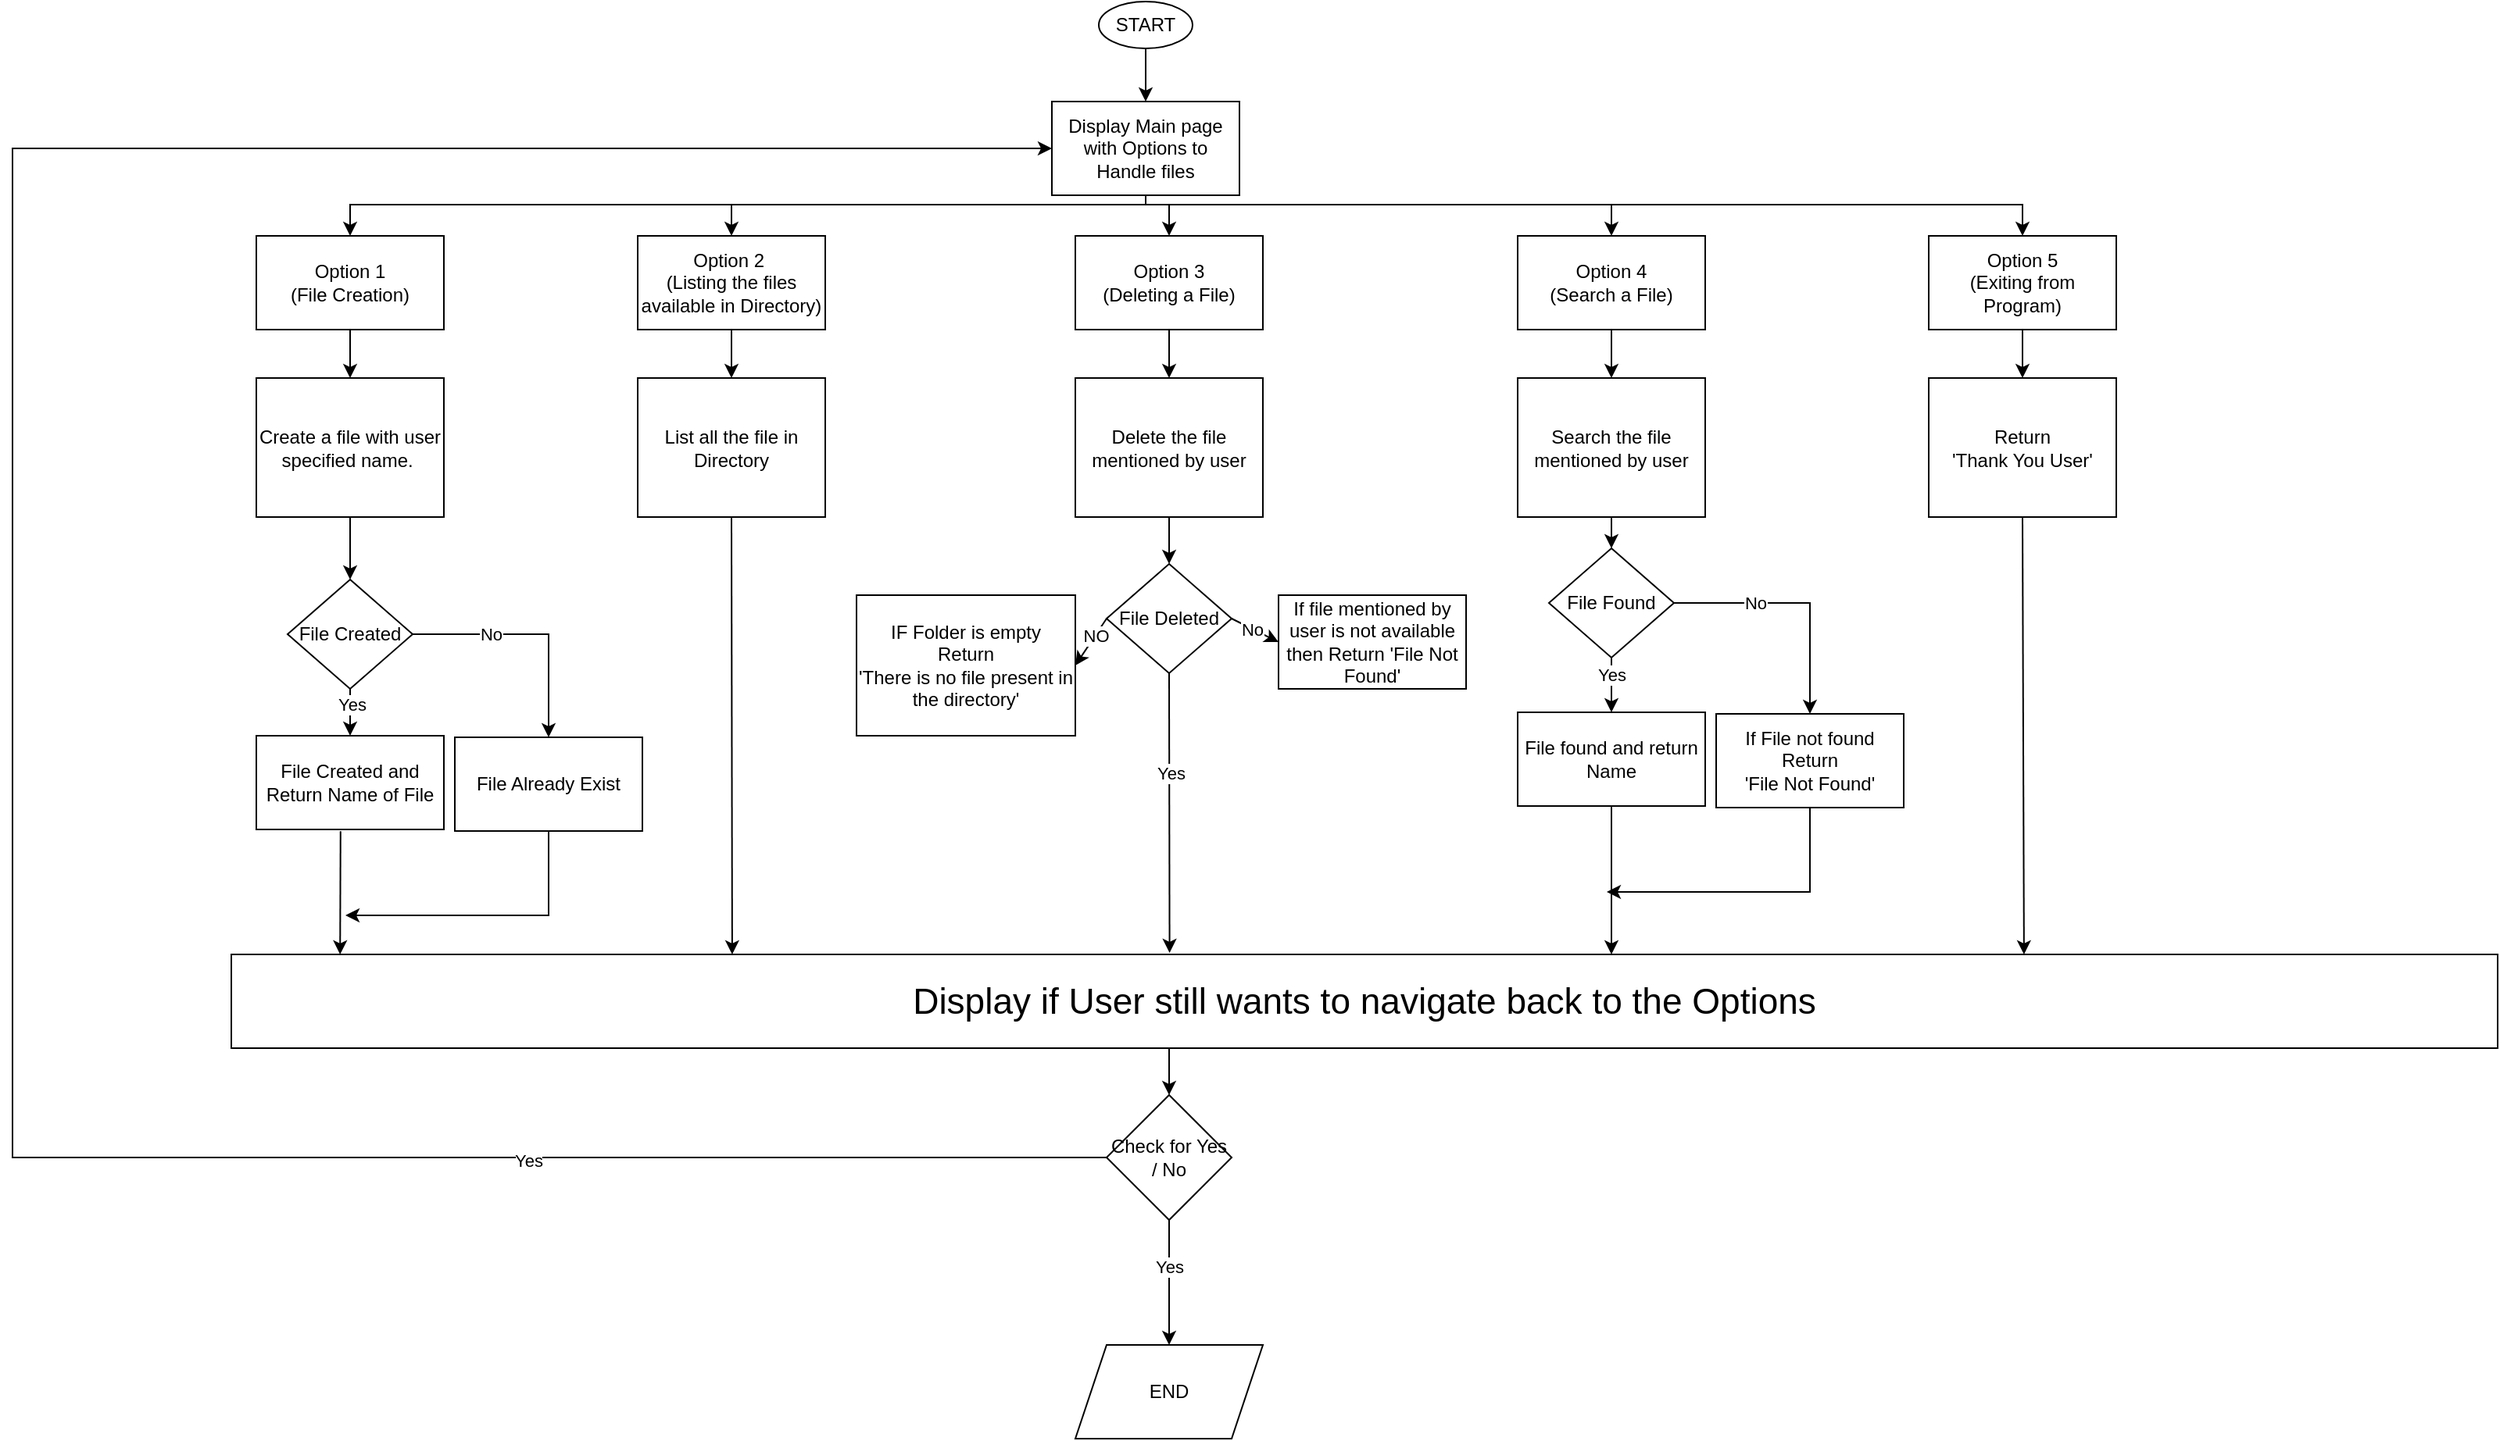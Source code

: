 <mxfile version="21.2.1" type="device">
  <diagram name="Page-1" id="0PzBwJjYfiyoQTt9ITAM">
    <mxGraphModel dx="2801" dy="1260" grid="1" gridSize="10" guides="1" tooltips="1" connect="1" arrows="1" fold="1" page="1" pageScale="1" pageWidth="850" pageHeight="1100" math="0" shadow="0">
      <root>
        <mxCell id="0" />
        <mxCell id="1" parent="0" />
        <mxCell id="j_E8h0pjvMGOHepzt0uf-3" value="" style="edgeStyle=orthogonalEdgeStyle;rounded=0;orthogonalLoop=1;jettySize=auto;html=1;" parent="1" source="j_E8h0pjvMGOHepzt0uf-1" target="j_E8h0pjvMGOHepzt0uf-2" edge="1">
          <mxGeometry relative="1" as="geometry" />
        </mxCell>
        <mxCell id="j_E8h0pjvMGOHepzt0uf-1" value="START" style="ellipse;whiteSpace=wrap;html=1;" parent="1" vertex="1">
          <mxGeometry x="395" y="30" width="60" height="30" as="geometry" />
        </mxCell>
        <mxCell id="j_E8h0pjvMGOHepzt0uf-2" value="Display Main page with Options to Handle files" style="whiteSpace=wrap;html=1;" parent="1" vertex="1">
          <mxGeometry x="365" y="94" width="120" height="60" as="geometry" />
        </mxCell>
        <mxCell id="j_E8h0pjvMGOHepzt0uf-4" value="Option 1 &lt;br&gt;(File Creation)" style="rounded=0;whiteSpace=wrap;html=1;" parent="1" vertex="1">
          <mxGeometry x="-144" y="180" width="120" height="60" as="geometry" />
        </mxCell>
        <mxCell id="j_E8h0pjvMGOHepzt0uf-18" style="edgeStyle=orthogonalEdgeStyle;rounded=0;orthogonalLoop=1;jettySize=auto;html=1;entryX=0.5;entryY=0;entryDx=0;entryDy=0;" parent="1" source="j_E8h0pjvMGOHepzt0uf-5" target="j_E8h0pjvMGOHepzt0uf-17" edge="1">
          <mxGeometry relative="1" as="geometry" />
        </mxCell>
        <mxCell id="j_E8h0pjvMGOHepzt0uf-5" value="Option 2&amp;nbsp;&lt;br&gt;(Listing the files available in Directory)" style="rounded=0;whiteSpace=wrap;html=1;" parent="1" vertex="1">
          <mxGeometry x="100" y="180" width="120" height="60" as="geometry" />
        </mxCell>
        <mxCell id="j_E8h0pjvMGOHepzt0uf-21" style="edgeStyle=orthogonalEdgeStyle;rounded=0;orthogonalLoop=1;jettySize=auto;html=1;entryX=0.5;entryY=0;entryDx=0;entryDy=0;" parent="1" source="j_E8h0pjvMGOHepzt0uf-6" target="j_E8h0pjvMGOHepzt0uf-19" edge="1">
          <mxGeometry relative="1" as="geometry" />
        </mxCell>
        <mxCell id="j_E8h0pjvMGOHepzt0uf-6" value="Option 3&lt;br&gt;(Deleting a File)" style="rounded=0;whiteSpace=wrap;html=1;" parent="1" vertex="1">
          <mxGeometry x="380" y="180" width="120" height="60" as="geometry" />
        </mxCell>
        <mxCell id="j_E8h0pjvMGOHepzt0uf-22" style="edgeStyle=orthogonalEdgeStyle;rounded=0;orthogonalLoop=1;jettySize=auto;html=1;entryX=0.5;entryY=0;entryDx=0;entryDy=0;" parent="1" source="j_E8h0pjvMGOHepzt0uf-7" target="j_E8h0pjvMGOHepzt0uf-20" edge="1">
          <mxGeometry relative="1" as="geometry" />
        </mxCell>
        <mxCell id="j_E8h0pjvMGOHepzt0uf-7" value="Option 4&lt;br&gt;(Search a File)" style="rounded=0;whiteSpace=wrap;html=1;" parent="1" vertex="1">
          <mxGeometry x="663" y="180" width="120" height="60" as="geometry" />
        </mxCell>
        <mxCell id="j_E8h0pjvMGOHepzt0uf-8" value="Option 5&lt;br&gt;(Exiting from Program)" style="rounded=0;whiteSpace=wrap;html=1;" parent="1" vertex="1">
          <mxGeometry x="926" y="180" width="120" height="60" as="geometry" />
        </mxCell>
        <mxCell id="j_E8h0pjvMGOHepzt0uf-9" value="" style="endArrow=classic;html=1;rounded=0;exitX=0.5;exitY=1;exitDx=0;exitDy=0;entryX=0.5;entryY=0;entryDx=0;entryDy=0;" parent="1" source="j_E8h0pjvMGOHepzt0uf-2" target="j_E8h0pjvMGOHepzt0uf-4" edge="1">
          <mxGeometry width="50" height="50" relative="1" as="geometry">
            <mxPoint x="400" y="200" as="sourcePoint" />
            <mxPoint x="450" y="150" as="targetPoint" />
            <Array as="points">
              <mxPoint x="425" y="160" />
              <mxPoint x="300" y="160" />
              <mxPoint x="-84" y="160" />
            </Array>
          </mxGeometry>
        </mxCell>
        <mxCell id="j_E8h0pjvMGOHepzt0uf-11" value="" style="endArrow=classic;html=1;rounded=0;entryX=0.5;entryY=0;entryDx=0;entryDy=0;" parent="1" target="j_E8h0pjvMGOHepzt0uf-5" edge="1">
          <mxGeometry width="50" height="50" relative="1" as="geometry">
            <mxPoint x="160" y="160" as="sourcePoint" />
            <mxPoint x="280" y="160" as="targetPoint" />
          </mxGeometry>
        </mxCell>
        <mxCell id="j_E8h0pjvMGOHepzt0uf-12" value="" style="endArrow=classic;html=1;rounded=0;entryX=0.5;entryY=0;entryDx=0;entryDy=0;" parent="1" target="j_E8h0pjvMGOHepzt0uf-8" edge="1">
          <mxGeometry width="50" height="50" relative="1" as="geometry">
            <mxPoint x="425" y="160" as="sourcePoint" />
            <mxPoint x="495" y="160" as="targetPoint" />
            <Array as="points">
              <mxPoint x="700" y="160" />
              <mxPoint x="853" y="160" />
              <mxPoint x="986" y="160" />
            </Array>
          </mxGeometry>
        </mxCell>
        <mxCell id="j_E8h0pjvMGOHepzt0uf-13" value="" style="endArrow=classic;html=1;rounded=0;entryX=0.5;entryY=0;entryDx=0;entryDy=0;" parent="1" target="j_E8h0pjvMGOHepzt0uf-7" edge="1">
          <mxGeometry width="50" height="50" relative="1" as="geometry">
            <mxPoint x="723" y="160" as="sourcePoint" />
            <mxPoint x="783" y="160" as="targetPoint" />
          </mxGeometry>
        </mxCell>
        <mxCell id="j_E8h0pjvMGOHepzt0uf-14" value="" style="endArrow=classic;html=1;rounded=0;entryX=0.5;entryY=0;entryDx=0;entryDy=0;" parent="1" target="j_E8h0pjvMGOHepzt0uf-6" edge="1">
          <mxGeometry width="50" height="50" relative="1" as="geometry">
            <mxPoint x="440" y="160" as="sourcePoint" />
            <mxPoint x="500" y="160" as="targetPoint" />
          </mxGeometry>
        </mxCell>
        <mxCell id="j_E8h0pjvMGOHepzt0uf-15" value="" style="endArrow=classic;html=1;rounded=0;exitX=0.5;exitY=1;exitDx=0;exitDy=0;" parent="1" source="j_E8h0pjvMGOHepzt0uf-4" target="j_E8h0pjvMGOHepzt0uf-16" edge="1">
          <mxGeometry width="50" height="50" relative="1" as="geometry">
            <mxPoint x="186" y="250" as="sourcePoint" />
            <mxPoint x="-84" y="270" as="targetPoint" />
          </mxGeometry>
        </mxCell>
        <mxCell id="j_E8h0pjvMGOHepzt0uf-16" value="Create a file with user specified name.&amp;nbsp;" style="rounded=0;whiteSpace=wrap;html=1;" parent="1" vertex="1">
          <mxGeometry x="-144" y="271" width="120" height="89" as="geometry" />
        </mxCell>
        <mxCell id="j_E8h0pjvMGOHepzt0uf-17" value="List all the file in Directory" style="rounded=0;whiteSpace=wrap;html=1;" parent="1" vertex="1">
          <mxGeometry x="100" y="271" width="120" height="89" as="geometry" />
        </mxCell>
        <mxCell id="j_E8h0pjvMGOHepzt0uf-24" value="" style="edgeStyle=orthogonalEdgeStyle;rounded=0;orthogonalLoop=1;jettySize=auto;html=1;" parent="1" source="j_E8h0pjvMGOHepzt0uf-19" target="j_E8h0pjvMGOHepzt0uf-23" edge="1">
          <mxGeometry relative="1" as="geometry" />
        </mxCell>
        <mxCell id="j_E8h0pjvMGOHepzt0uf-19" value="Delete the file mentioned by user" style="rounded=0;whiteSpace=wrap;html=1;" parent="1" vertex="1">
          <mxGeometry x="380" y="271" width="120" height="89" as="geometry" />
        </mxCell>
        <mxCell id="j_E8h0pjvMGOHepzt0uf-20" value="Search the file mentioned by user" style="rounded=0;whiteSpace=wrap;html=1;" parent="1" vertex="1">
          <mxGeometry x="663" y="271" width="120" height="89" as="geometry" />
        </mxCell>
        <mxCell id="j_E8h0pjvMGOHepzt0uf-23" value="File Deleted" style="rhombus;whiteSpace=wrap;html=1;rounded=0;" parent="1" vertex="1">
          <mxGeometry x="400" y="390" width="80" height="70" as="geometry" />
        </mxCell>
        <mxCell id="zeBKANvQN0QYrE5DoDoM-1" value="IF Folder is empty&lt;br&gt;Return&lt;br&gt;&#39;There is no file present in the directory&#39;" style="rounded=0;whiteSpace=wrap;html=1;" vertex="1" parent="1">
          <mxGeometry x="240" y="410" width="140" height="90" as="geometry" />
        </mxCell>
        <mxCell id="zeBKANvQN0QYrE5DoDoM-3" value="If file mentioned by user is not available then Return &#39;File Not Found&#39;" style="rounded=0;whiteSpace=wrap;html=1;" vertex="1" parent="1">
          <mxGeometry x="510" y="410" width="120" height="60" as="geometry" />
        </mxCell>
        <mxCell id="zeBKANvQN0QYrE5DoDoM-4" value="" style="endArrow=classic;html=1;rounded=0;exitX=0;exitY=0.5;exitDx=0;exitDy=0;entryX=1;entryY=0.5;entryDx=0;entryDy=0;" edge="1" parent="1" source="j_E8h0pjvMGOHepzt0uf-23" target="zeBKANvQN0QYrE5DoDoM-1">
          <mxGeometry width="50" height="50" relative="1" as="geometry">
            <mxPoint x="400" y="480" as="sourcePoint" />
            <mxPoint x="450" y="430" as="targetPoint" />
          </mxGeometry>
        </mxCell>
        <mxCell id="zeBKANvQN0QYrE5DoDoM-7" value="NO" style="edgeLabel;html=1;align=center;verticalAlign=middle;resizable=0;points=[];" vertex="1" connectable="0" parent="zeBKANvQN0QYrE5DoDoM-4">
          <mxGeometry x="-0.25" relative="1" as="geometry">
            <mxPoint as="offset" />
          </mxGeometry>
        </mxCell>
        <mxCell id="zeBKANvQN0QYrE5DoDoM-5" value="" style="endArrow=classic;html=1;rounded=0;exitX=0;exitY=0.5;exitDx=0;exitDy=0;entryX=0.414;entryY=-0.017;entryDx=0;entryDy=0;entryPerimeter=0;" edge="1" parent="1" target="zeBKANvQN0QYrE5DoDoM-10">
          <mxGeometry width="50" height="50" relative="1" as="geometry">
            <mxPoint x="440" y="460" as="sourcePoint" />
            <mxPoint x="440.28" y="518.02" as="targetPoint" />
          </mxGeometry>
        </mxCell>
        <mxCell id="zeBKANvQN0QYrE5DoDoM-9" value="Yes" style="edgeLabel;html=1;align=center;verticalAlign=middle;resizable=0;points=[];" vertex="1" connectable="0" parent="zeBKANvQN0QYrE5DoDoM-5">
          <mxGeometry x="-0.287" y="1" relative="1" as="geometry">
            <mxPoint as="offset" />
          </mxGeometry>
        </mxCell>
        <mxCell id="zeBKANvQN0QYrE5DoDoM-6" value="" style="endArrow=classic;html=1;rounded=0;exitX=1;exitY=0.5;exitDx=0;exitDy=0;entryX=0;entryY=0.5;entryDx=0;entryDy=0;" edge="1" parent="1" source="j_E8h0pjvMGOHepzt0uf-23" target="zeBKANvQN0QYrE5DoDoM-3">
          <mxGeometry width="50" height="50" relative="1" as="geometry">
            <mxPoint x="380" y="470" as="sourcePoint" />
            <mxPoint x="430" y="420" as="targetPoint" />
            <Array as="points">
              <mxPoint x="490" y="430" />
            </Array>
          </mxGeometry>
        </mxCell>
        <mxCell id="zeBKANvQN0QYrE5DoDoM-8" value="No" style="edgeLabel;html=1;align=center;verticalAlign=middle;resizable=0;points=[];" vertex="1" connectable="0" parent="zeBKANvQN0QYrE5DoDoM-6">
          <mxGeometry x="-0.123" relative="1" as="geometry">
            <mxPoint as="offset" />
          </mxGeometry>
        </mxCell>
        <mxCell id="zeBKANvQN0QYrE5DoDoM-10" value="&lt;font style=&quot;font-size: 23px;&quot;&gt;Display if User still wants to navigate back to the Options&lt;/font&gt;" style="rounded=0;whiteSpace=wrap;html=1;" vertex="1" parent="1">
          <mxGeometry x="-160" y="640" width="1450" height="60" as="geometry" />
        </mxCell>
        <mxCell id="zeBKANvQN0QYrE5DoDoM-11" value="Check for Yes / No" style="rhombus;whiteSpace=wrap;html=1;" vertex="1" parent="1">
          <mxGeometry x="400" y="730" width="80" height="80" as="geometry" />
        </mxCell>
        <mxCell id="zeBKANvQN0QYrE5DoDoM-12" value="" style="endArrow=classic;html=1;rounded=0;exitX=0.5;exitY=1;exitDx=0;exitDy=0;entryX=0.5;entryY=0;entryDx=0;entryDy=0;" edge="1" parent="1" source="zeBKANvQN0QYrE5DoDoM-11" target="zeBKANvQN0QYrE5DoDoM-13">
          <mxGeometry width="50" height="50" relative="1" as="geometry">
            <mxPoint x="400" y="860" as="sourcePoint" />
            <mxPoint x="400" y="890" as="targetPoint" />
          </mxGeometry>
        </mxCell>
        <mxCell id="zeBKANvQN0QYrE5DoDoM-14" value="Yes" style="edgeLabel;html=1;align=center;verticalAlign=middle;resizable=0;points=[];" vertex="1" connectable="0" parent="zeBKANvQN0QYrE5DoDoM-12">
          <mxGeometry x="-0.267" relative="1" as="geometry">
            <mxPoint as="offset" />
          </mxGeometry>
        </mxCell>
        <mxCell id="zeBKANvQN0QYrE5DoDoM-13" value="END" style="shape=parallelogram;perimeter=parallelogramPerimeter;whiteSpace=wrap;html=1;fixedSize=1;" vertex="1" parent="1">
          <mxGeometry x="380" y="890" width="120" height="60" as="geometry" />
        </mxCell>
        <mxCell id="zeBKANvQN0QYrE5DoDoM-15" value="" style="endArrow=classic;html=1;rounded=0;exitX=0;exitY=0.5;exitDx=0;exitDy=0;entryX=0;entryY=0.5;entryDx=0;entryDy=0;" edge="1" parent="1" source="zeBKANvQN0QYrE5DoDoM-11" target="j_E8h0pjvMGOHepzt0uf-2">
          <mxGeometry width="50" height="50" relative="1" as="geometry">
            <mxPoint x="20" y="770" as="sourcePoint" />
            <mxPoint x="50" y="230" as="targetPoint" />
            <Array as="points">
              <mxPoint x="-300" y="770" />
              <mxPoint x="-300" y="124" />
            </Array>
          </mxGeometry>
        </mxCell>
        <mxCell id="zeBKANvQN0QYrE5DoDoM-16" value="Yes" style="edgeLabel;html=1;align=center;verticalAlign=middle;resizable=0;points=[];" vertex="1" connectable="0" parent="zeBKANvQN0QYrE5DoDoM-15">
          <mxGeometry x="-0.632" y="2" relative="1" as="geometry">
            <mxPoint as="offset" />
          </mxGeometry>
        </mxCell>
        <mxCell id="zeBKANvQN0QYrE5DoDoM-19" value="File Found" style="rhombus;whiteSpace=wrap;html=1;rounded=0;" vertex="1" parent="1">
          <mxGeometry x="683" y="380" width="80" height="70" as="geometry" />
        </mxCell>
        <mxCell id="zeBKANvQN0QYrE5DoDoM-20" value="" style="endArrow=classic;html=1;rounded=0;exitX=0.5;exitY=1;exitDx=0;exitDy=0;entryX=0.5;entryY=0;entryDx=0;entryDy=0;" edge="1" parent="1" source="j_E8h0pjvMGOHepzt0uf-20" target="zeBKANvQN0QYrE5DoDoM-19">
          <mxGeometry width="50" height="50" relative="1" as="geometry">
            <mxPoint x="540" y="440" as="sourcePoint" />
            <mxPoint x="590" y="390" as="targetPoint" />
          </mxGeometry>
        </mxCell>
        <mxCell id="zeBKANvQN0QYrE5DoDoM-21" value="" style="endArrow=classic;html=1;rounded=0;exitX=0.5;exitY=1;exitDx=0;exitDy=0;" edge="1" parent="1" source="zeBKANvQN0QYrE5DoDoM-19" target="zeBKANvQN0QYrE5DoDoM-22">
          <mxGeometry width="50" height="50" relative="1" as="geometry">
            <mxPoint x="560" y="390" as="sourcePoint" />
            <mxPoint x="723" y="500" as="targetPoint" />
          </mxGeometry>
        </mxCell>
        <mxCell id="zeBKANvQN0QYrE5DoDoM-24" value="Yes" style="edgeLabel;html=1;align=center;verticalAlign=middle;resizable=0;points=[];" vertex="1" connectable="0" parent="zeBKANvQN0QYrE5DoDoM-21">
          <mxGeometry x="-0.409" relative="1" as="geometry">
            <mxPoint as="offset" />
          </mxGeometry>
        </mxCell>
        <mxCell id="zeBKANvQN0QYrE5DoDoM-22" value="File found and return Name" style="rounded=0;whiteSpace=wrap;html=1;" vertex="1" parent="1">
          <mxGeometry x="663" y="485" width="120" height="60" as="geometry" />
        </mxCell>
        <mxCell id="zeBKANvQN0QYrE5DoDoM-23" value="If File not found Return&lt;br&gt;&#39;File Not Found&#39;" style="rounded=0;whiteSpace=wrap;html=1;" vertex="1" parent="1">
          <mxGeometry x="790" y="486" width="120" height="60" as="geometry" />
        </mxCell>
        <mxCell id="zeBKANvQN0QYrE5DoDoM-25" value="" style="endArrow=classic;html=1;rounded=0;exitX=1;exitY=0.5;exitDx=0;exitDy=0;entryX=0.5;entryY=0;entryDx=0;entryDy=0;" edge="1" parent="1" source="zeBKANvQN0QYrE5DoDoM-19" target="zeBKANvQN0QYrE5DoDoM-23">
          <mxGeometry width="50" height="50" relative="1" as="geometry">
            <mxPoint x="780" y="460" as="sourcePoint" />
            <mxPoint x="830" y="410" as="targetPoint" />
            <Array as="points">
              <mxPoint x="850" y="415" />
            </Array>
          </mxGeometry>
        </mxCell>
        <mxCell id="zeBKANvQN0QYrE5DoDoM-26" value="No" style="edgeLabel;html=1;align=center;verticalAlign=middle;resizable=0;points=[];" vertex="1" connectable="0" parent="zeBKANvQN0QYrE5DoDoM-25">
          <mxGeometry x="-0.344" relative="1" as="geometry">
            <mxPoint as="offset" />
          </mxGeometry>
        </mxCell>
        <mxCell id="zeBKANvQN0QYrE5DoDoM-28" value="" style="endArrow=classic;html=1;rounded=0;exitX=0.5;exitY=1;exitDx=0;exitDy=0;" edge="1" parent="1" source="zeBKANvQN0QYrE5DoDoM-22">
          <mxGeometry width="50" height="50" relative="1" as="geometry">
            <mxPoint x="790" y="600" as="sourcePoint" />
            <mxPoint x="723" y="640" as="targetPoint" />
          </mxGeometry>
        </mxCell>
        <mxCell id="zeBKANvQN0QYrE5DoDoM-29" value="" style="endArrow=classic;html=1;rounded=0;exitX=0.5;exitY=1;exitDx=0;exitDy=0;" edge="1" parent="1" source="zeBKANvQN0QYrE5DoDoM-23">
          <mxGeometry width="50" height="50" relative="1" as="geometry">
            <mxPoint x="790" y="600" as="sourcePoint" />
            <mxPoint x="720" y="600" as="targetPoint" />
            <Array as="points">
              <mxPoint x="850" y="600" />
            </Array>
          </mxGeometry>
        </mxCell>
        <mxCell id="zeBKANvQN0QYrE5DoDoM-30" style="edgeStyle=orthogonalEdgeStyle;rounded=0;orthogonalLoop=1;jettySize=auto;html=1;entryX=0.5;entryY=0;entryDx=0;entryDy=0;" edge="1" parent="1" target="zeBKANvQN0QYrE5DoDoM-31">
          <mxGeometry relative="1" as="geometry">
            <mxPoint x="986" y="240" as="sourcePoint" />
          </mxGeometry>
        </mxCell>
        <mxCell id="zeBKANvQN0QYrE5DoDoM-31" value="Return&lt;br&gt;&#39;Thank You User&#39;" style="rounded=0;whiteSpace=wrap;html=1;" vertex="1" parent="1">
          <mxGeometry x="926" y="271" width="120" height="89" as="geometry" />
        </mxCell>
        <mxCell id="zeBKANvQN0QYrE5DoDoM-32" value="" style="endArrow=classic;html=1;rounded=0;exitX=0.5;exitY=1;exitDx=0;exitDy=0;entryX=0.791;entryY=0;entryDx=0;entryDy=0;entryPerimeter=0;" edge="1" parent="1" source="zeBKANvQN0QYrE5DoDoM-31" target="zeBKANvQN0QYrE5DoDoM-10">
          <mxGeometry width="50" height="50" relative="1" as="geometry">
            <mxPoint x="670" y="610" as="sourcePoint" />
            <mxPoint x="720" y="560" as="targetPoint" />
          </mxGeometry>
        </mxCell>
        <mxCell id="zeBKANvQN0QYrE5DoDoM-33" value="File Created" style="rhombus;whiteSpace=wrap;html=1;rounded=0;" vertex="1" parent="1">
          <mxGeometry x="-124" y="400" width="80" height="70" as="geometry" />
        </mxCell>
        <mxCell id="zeBKANvQN0QYrE5DoDoM-37" value="File Created and Return Name of File" style="rounded=0;whiteSpace=wrap;html=1;" vertex="1" parent="1">
          <mxGeometry x="-144" y="500" width="120" height="60" as="geometry" />
        </mxCell>
        <mxCell id="zeBKANvQN0QYrE5DoDoM-38" value="File Already Exist" style="rounded=0;whiteSpace=wrap;html=1;" vertex="1" parent="1">
          <mxGeometry x="-17" y="501" width="120" height="60" as="geometry" />
        </mxCell>
        <mxCell id="zeBKANvQN0QYrE5DoDoM-39" value="" style="endArrow=classic;html=1;rounded=0;exitX=1;exitY=0.5;exitDx=0;exitDy=0;entryX=0.5;entryY=0;entryDx=0;entryDy=0;" edge="1" parent="1" target="zeBKANvQN0QYrE5DoDoM-38" source="zeBKANvQN0QYrE5DoDoM-33">
          <mxGeometry width="50" height="50" relative="1" as="geometry">
            <mxPoint x="-44" y="430" as="sourcePoint" />
            <mxPoint x="23" y="425" as="targetPoint" />
            <Array as="points">
              <mxPoint x="43" y="435" />
            </Array>
          </mxGeometry>
        </mxCell>
        <mxCell id="zeBKANvQN0QYrE5DoDoM-40" value="No" style="edgeLabel;html=1;align=center;verticalAlign=middle;resizable=0;points=[];" vertex="1" connectable="0" parent="zeBKANvQN0QYrE5DoDoM-39">
          <mxGeometry x="-0.344" relative="1" as="geometry">
            <mxPoint as="offset" />
          </mxGeometry>
        </mxCell>
        <mxCell id="zeBKANvQN0QYrE5DoDoM-42" value="" style="endArrow=classic;html=1;rounded=0;exitX=0.5;exitY=1;exitDx=0;exitDy=0;" edge="1" parent="1" source="zeBKANvQN0QYrE5DoDoM-38">
          <mxGeometry width="50" height="50" relative="1" as="geometry">
            <mxPoint x="-17" y="615" as="sourcePoint" />
            <mxPoint x="-87" y="615" as="targetPoint" />
            <Array as="points">
              <mxPoint x="43" y="615" />
            </Array>
          </mxGeometry>
        </mxCell>
        <mxCell id="zeBKANvQN0QYrE5DoDoM-43" value="" style="endArrow=classic;html=1;rounded=0;exitX=0.5;exitY=1;exitDx=0;exitDy=0;entryX=0.5;entryY=0;entryDx=0;entryDy=0;" edge="1" parent="1" source="zeBKANvQN0QYrE5DoDoM-33" target="zeBKANvQN0QYrE5DoDoM-37">
          <mxGeometry width="50" height="50" relative="1" as="geometry">
            <mxPoint x="-10" y="510" as="sourcePoint" />
            <mxPoint x="40" y="460" as="targetPoint" />
          </mxGeometry>
        </mxCell>
        <mxCell id="zeBKANvQN0QYrE5DoDoM-44" value="Yes" style="edgeLabel;html=1;align=center;verticalAlign=middle;resizable=0;points=[];" vertex="1" connectable="0" parent="zeBKANvQN0QYrE5DoDoM-43">
          <mxGeometry x="-0.347" y="1" relative="1" as="geometry">
            <mxPoint as="offset" />
          </mxGeometry>
        </mxCell>
        <mxCell id="zeBKANvQN0QYrE5DoDoM-45" value="" style="endArrow=classic;html=1;rounded=0;exitX=0.449;exitY=1.019;exitDx=0;exitDy=0;exitPerimeter=0;entryX=0.048;entryY=0;entryDx=0;entryDy=0;entryPerimeter=0;" edge="1" parent="1" source="zeBKANvQN0QYrE5DoDoM-37" target="zeBKANvQN0QYrE5DoDoM-10">
          <mxGeometry width="50" height="50" relative="1" as="geometry">
            <mxPoint x="-50" y="600" as="sourcePoint" />
            <mxPoint x="-90" y="620" as="targetPoint" />
          </mxGeometry>
        </mxCell>
        <mxCell id="zeBKANvQN0QYrE5DoDoM-46" value="" style="endArrow=classic;html=1;rounded=0;exitX=0.5;exitY=1;exitDx=0;exitDy=0;entryX=0.5;entryY=0;entryDx=0;entryDy=0;" edge="1" parent="1" source="j_E8h0pjvMGOHepzt0uf-16" target="zeBKANvQN0QYrE5DoDoM-33">
          <mxGeometry width="50" height="50" relative="1" as="geometry">
            <mxPoint x="60" y="460" as="sourcePoint" />
            <mxPoint x="110" y="410" as="targetPoint" />
          </mxGeometry>
        </mxCell>
        <mxCell id="zeBKANvQN0QYrE5DoDoM-47" value="" style="endArrow=classic;html=1;rounded=0;exitX=0.5;exitY=1;exitDx=0;exitDy=0;entryX=0.221;entryY=0;entryDx=0;entryDy=0;entryPerimeter=0;" edge="1" parent="1" source="j_E8h0pjvMGOHepzt0uf-17" target="zeBKANvQN0QYrE5DoDoM-10">
          <mxGeometry width="50" height="50" relative="1" as="geometry">
            <mxPoint x="40" y="500" as="sourcePoint" />
            <mxPoint x="90" y="450" as="targetPoint" />
          </mxGeometry>
        </mxCell>
        <mxCell id="zeBKANvQN0QYrE5DoDoM-48" value="" style="endArrow=classic;html=1;rounded=0;entryX=0.5;entryY=0;entryDx=0;entryDy=0;" edge="1" parent="1" target="zeBKANvQN0QYrE5DoDoM-11">
          <mxGeometry width="50" height="50" relative="1" as="geometry">
            <mxPoint x="440" y="700" as="sourcePoint" />
            <mxPoint x="490" y="650" as="targetPoint" />
          </mxGeometry>
        </mxCell>
      </root>
    </mxGraphModel>
  </diagram>
</mxfile>
